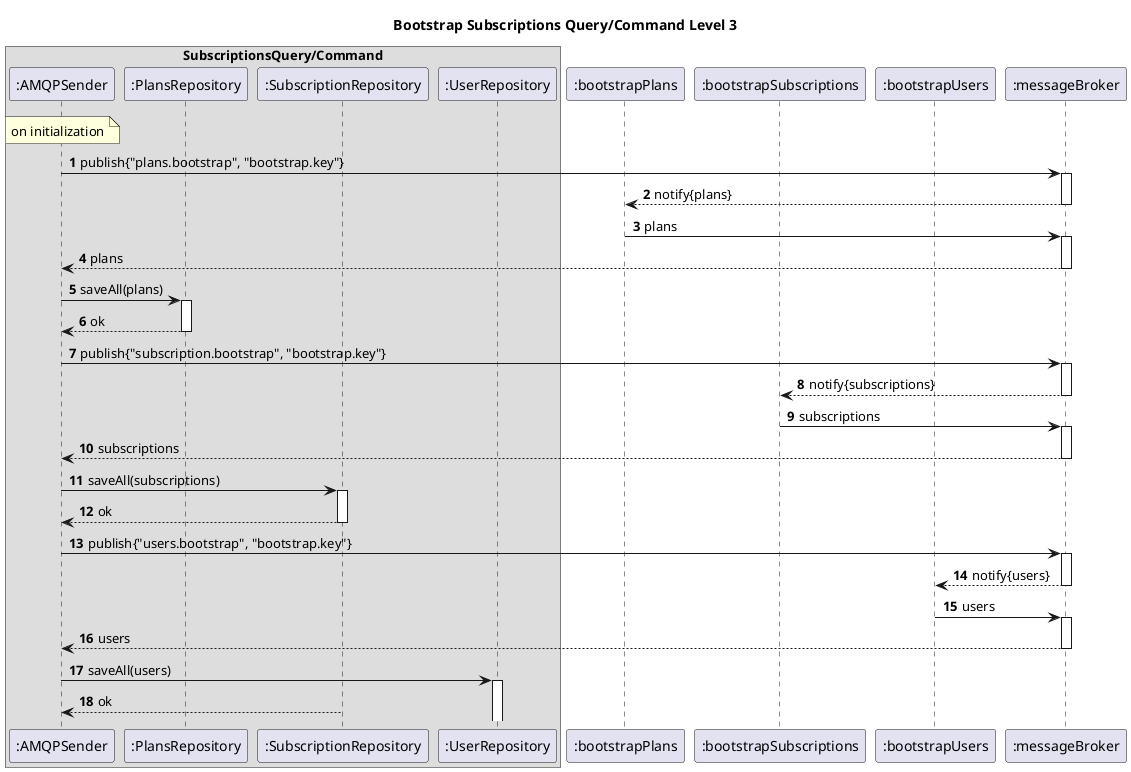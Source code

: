 @startuml
'https://plantuml.com/sequence-diagram

title Bootstrap Subscriptions Query/Command Level 3

autoactivate on
autonumber

box "SubscriptionsQuery/Command"
    participant ":AMQPSender" as Sender
    note over Sender :on initialization
    participant ":PlansRepository" as planRepo
    participant ":SubscriptionRepository" as subRepo
    participant ":UserRepository" as userRepo


end box
participant ":bootstrapPlans" as bootstrapPlans
participant ":bootstrapSubscriptions" as bootstrapSubscriptions
participant ":bootstrapUsers" as bootstrapUsers
participant ":messageBroker" as MB


Sender -> MB: publish{"plans.bootstrap", "bootstrap.key"}
MB --> bootstrapPlans: notify{plans}
bootstrapPlans -> MB: plans
MB--> Sender: plans
Sender -> planRepo: saveAll(plans)
planRepo--> Sender: ok

Sender -> MB: publish{"subscription.bootstrap", "bootstrap.key"}
MB --> bootstrapSubscriptions: notify{subscriptions}
bootstrapSubscriptions -> MB: subscriptions
MB--> Sender: subscriptions
Sender -> subRepo: saveAll(subscriptions)
subRepo--> Sender: ok


Sender -> MB: publish{"users.bootstrap", "bootstrap.key"}
MB --> bootstrapUsers: notify{users}
bootstrapUsers -> MB: users
MB--> Sender: users
Sender -> userRepo: saveAll(users)
subRepo--> Sender: ok

@enduml
